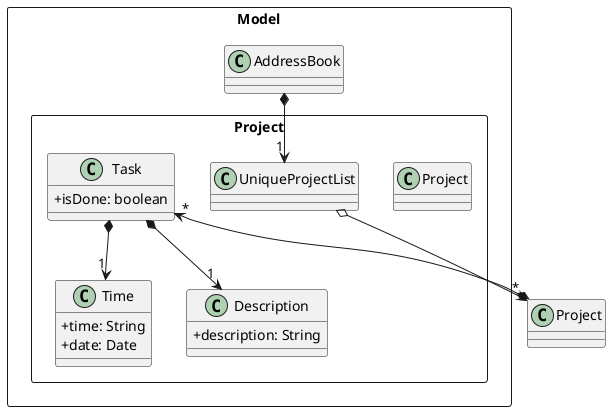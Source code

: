 @startuml
skinparam classAttributeIconSize 0

Package Model <<Rectangle>> {
Class AddressBook
Package Project <<Rectangle>> {
Class Project
Class UniqueProjectList
Class Time
Class Description
Class Task {
+isDone: boolean
}
Class Time {
+time: String
+date: Date
}
Class Description {
+description: String
}
}
}

AddressBook *--> "1" UniqueProjectList
UniqueProjectList o--> "*" Project
Project *--> "*" Task
Task *--> "1" Time
Task *--> "1" Description
@enduml
